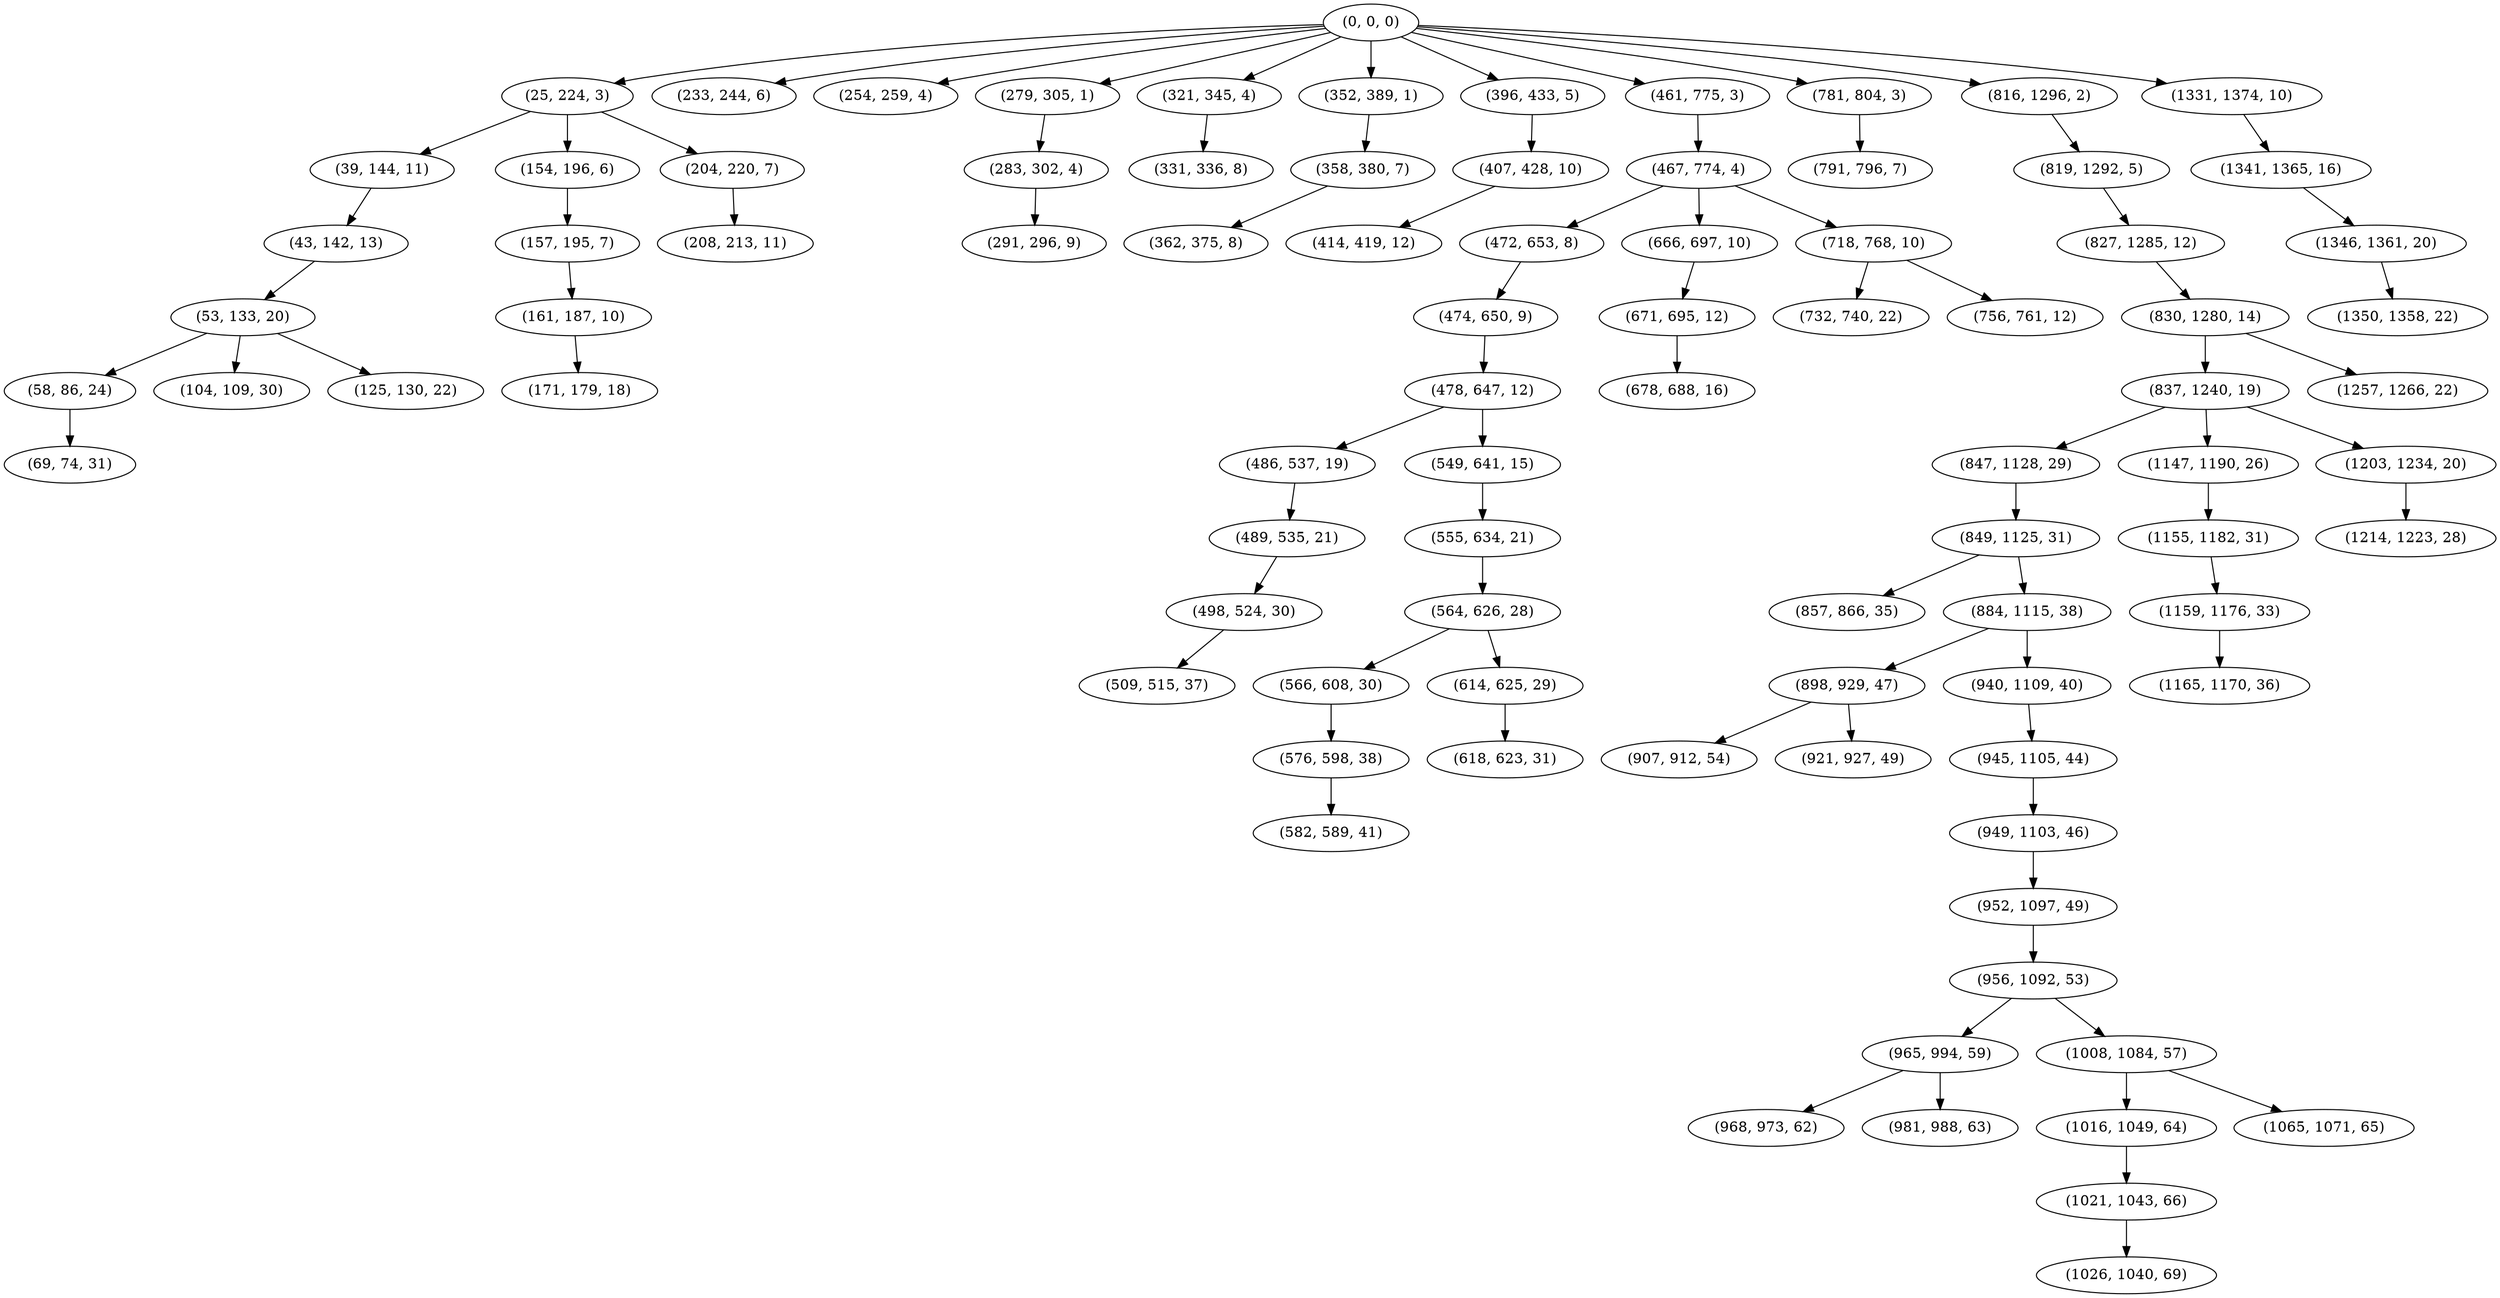 digraph tree {
    "(0, 0, 0)";
    "(25, 224, 3)";
    "(39, 144, 11)";
    "(43, 142, 13)";
    "(53, 133, 20)";
    "(58, 86, 24)";
    "(69, 74, 31)";
    "(104, 109, 30)";
    "(125, 130, 22)";
    "(154, 196, 6)";
    "(157, 195, 7)";
    "(161, 187, 10)";
    "(171, 179, 18)";
    "(204, 220, 7)";
    "(208, 213, 11)";
    "(233, 244, 6)";
    "(254, 259, 4)";
    "(279, 305, 1)";
    "(283, 302, 4)";
    "(291, 296, 9)";
    "(321, 345, 4)";
    "(331, 336, 8)";
    "(352, 389, 1)";
    "(358, 380, 7)";
    "(362, 375, 8)";
    "(396, 433, 5)";
    "(407, 428, 10)";
    "(414, 419, 12)";
    "(461, 775, 3)";
    "(467, 774, 4)";
    "(472, 653, 8)";
    "(474, 650, 9)";
    "(478, 647, 12)";
    "(486, 537, 19)";
    "(489, 535, 21)";
    "(498, 524, 30)";
    "(509, 515, 37)";
    "(549, 641, 15)";
    "(555, 634, 21)";
    "(564, 626, 28)";
    "(566, 608, 30)";
    "(576, 598, 38)";
    "(582, 589, 41)";
    "(614, 625, 29)";
    "(618, 623, 31)";
    "(666, 697, 10)";
    "(671, 695, 12)";
    "(678, 688, 16)";
    "(718, 768, 10)";
    "(732, 740, 22)";
    "(756, 761, 12)";
    "(781, 804, 3)";
    "(791, 796, 7)";
    "(816, 1296, 2)";
    "(819, 1292, 5)";
    "(827, 1285, 12)";
    "(830, 1280, 14)";
    "(837, 1240, 19)";
    "(847, 1128, 29)";
    "(849, 1125, 31)";
    "(857, 866, 35)";
    "(884, 1115, 38)";
    "(898, 929, 47)";
    "(907, 912, 54)";
    "(921, 927, 49)";
    "(940, 1109, 40)";
    "(945, 1105, 44)";
    "(949, 1103, 46)";
    "(952, 1097, 49)";
    "(956, 1092, 53)";
    "(965, 994, 59)";
    "(968, 973, 62)";
    "(981, 988, 63)";
    "(1008, 1084, 57)";
    "(1016, 1049, 64)";
    "(1021, 1043, 66)";
    "(1026, 1040, 69)";
    "(1065, 1071, 65)";
    "(1147, 1190, 26)";
    "(1155, 1182, 31)";
    "(1159, 1176, 33)";
    "(1165, 1170, 36)";
    "(1203, 1234, 20)";
    "(1214, 1223, 28)";
    "(1257, 1266, 22)";
    "(1331, 1374, 10)";
    "(1341, 1365, 16)";
    "(1346, 1361, 20)";
    "(1350, 1358, 22)";
    "(0, 0, 0)" -> "(25, 224, 3)";
    "(0, 0, 0)" -> "(233, 244, 6)";
    "(0, 0, 0)" -> "(254, 259, 4)";
    "(0, 0, 0)" -> "(279, 305, 1)";
    "(0, 0, 0)" -> "(321, 345, 4)";
    "(0, 0, 0)" -> "(352, 389, 1)";
    "(0, 0, 0)" -> "(396, 433, 5)";
    "(0, 0, 0)" -> "(461, 775, 3)";
    "(0, 0, 0)" -> "(781, 804, 3)";
    "(0, 0, 0)" -> "(816, 1296, 2)";
    "(0, 0, 0)" -> "(1331, 1374, 10)";
    "(25, 224, 3)" -> "(39, 144, 11)";
    "(25, 224, 3)" -> "(154, 196, 6)";
    "(25, 224, 3)" -> "(204, 220, 7)";
    "(39, 144, 11)" -> "(43, 142, 13)";
    "(43, 142, 13)" -> "(53, 133, 20)";
    "(53, 133, 20)" -> "(58, 86, 24)";
    "(53, 133, 20)" -> "(104, 109, 30)";
    "(53, 133, 20)" -> "(125, 130, 22)";
    "(58, 86, 24)" -> "(69, 74, 31)";
    "(154, 196, 6)" -> "(157, 195, 7)";
    "(157, 195, 7)" -> "(161, 187, 10)";
    "(161, 187, 10)" -> "(171, 179, 18)";
    "(204, 220, 7)" -> "(208, 213, 11)";
    "(279, 305, 1)" -> "(283, 302, 4)";
    "(283, 302, 4)" -> "(291, 296, 9)";
    "(321, 345, 4)" -> "(331, 336, 8)";
    "(352, 389, 1)" -> "(358, 380, 7)";
    "(358, 380, 7)" -> "(362, 375, 8)";
    "(396, 433, 5)" -> "(407, 428, 10)";
    "(407, 428, 10)" -> "(414, 419, 12)";
    "(461, 775, 3)" -> "(467, 774, 4)";
    "(467, 774, 4)" -> "(472, 653, 8)";
    "(467, 774, 4)" -> "(666, 697, 10)";
    "(467, 774, 4)" -> "(718, 768, 10)";
    "(472, 653, 8)" -> "(474, 650, 9)";
    "(474, 650, 9)" -> "(478, 647, 12)";
    "(478, 647, 12)" -> "(486, 537, 19)";
    "(478, 647, 12)" -> "(549, 641, 15)";
    "(486, 537, 19)" -> "(489, 535, 21)";
    "(489, 535, 21)" -> "(498, 524, 30)";
    "(498, 524, 30)" -> "(509, 515, 37)";
    "(549, 641, 15)" -> "(555, 634, 21)";
    "(555, 634, 21)" -> "(564, 626, 28)";
    "(564, 626, 28)" -> "(566, 608, 30)";
    "(564, 626, 28)" -> "(614, 625, 29)";
    "(566, 608, 30)" -> "(576, 598, 38)";
    "(576, 598, 38)" -> "(582, 589, 41)";
    "(614, 625, 29)" -> "(618, 623, 31)";
    "(666, 697, 10)" -> "(671, 695, 12)";
    "(671, 695, 12)" -> "(678, 688, 16)";
    "(718, 768, 10)" -> "(732, 740, 22)";
    "(718, 768, 10)" -> "(756, 761, 12)";
    "(781, 804, 3)" -> "(791, 796, 7)";
    "(816, 1296, 2)" -> "(819, 1292, 5)";
    "(819, 1292, 5)" -> "(827, 1285, 12)";
    "(827, 1285, 12)" -> "(830, 1280, 14)";
    "(830, 1280, 14)" -> "(837, 1240, 19)";
    "(830, 1280, 14)" -> "(1257, 1266, 22)";
    "(837, 1240, 19)" -> "(847, 1128, 29)";
    "(837, 1240, 19)" -> "(1147, 1190, 26)";
    "(837, 1240, 19)" -> "(1203, 1234, 20)";
    "(847, 1128, 29)" -> "(849, 1125, 31)";
    "(849, 1125, 31)" -> "(857, 866, 35)";
    "(849, 1125, 31)" -> "(884, 1115, 38)";
    "(884, 1115, 38)" -> "(898, 929, 47)";
    "(884, 1115, 38)" -> "(940, 1109, 40)";
    "(898, 929, 47)" -> "(907, 912, 54)";
    "(898, 929, 47)" -> "(921, 927, 49)";
    "(940, 1109, 40)" -> "(945, 1105, 44)";
    "(945, 1105, 44)" -> "(949, 1103, 46)";
    "(949, 1103, 46)" -> "(952, 1097, 49)";
    "(952, 1097, 49)" -> "(956, 1092, 53)";
    "(956, 1092, 53)" -> "(965, 994, 59)";
    "(956, 1092, 53)" -> "(1008, 1084, 57)";
    "(965, 994, 59)" -> "(968, 973, 62)";
    "(965, 994, 59)" -> "(981, 988, 63)";
    "(1008, 1084, 57)" -> "(1016, 1049, 64)";
    "(1008, 1084, 57)" -> "(1065, 1071, 65)";
    "(1016, 1049, 64)" -> "(1021, 1043, 66)";
    "(1021, 1043, 66)" -> "(1026, 1040, 69)";
    "(1147, 1190, 26)" -> "(1155, 1182, 31)";
    "(1155, 1182, 31)" -> "(1159, 1176, 33)";
    "(1159, 1176, 33)" -> "(1165, 1170, 36)";
    "(1203, 1234, 20)" -> "(1214, 1223, 28)";
    "(1331, 1374, 10)" -> "(1341, 1365, 16)";
    "(1341, 1365, 16)" -> "(1346, 1361, 20)";
    "(1346, 1361, 20)" -> "(1350, 1358, 22)";
}
